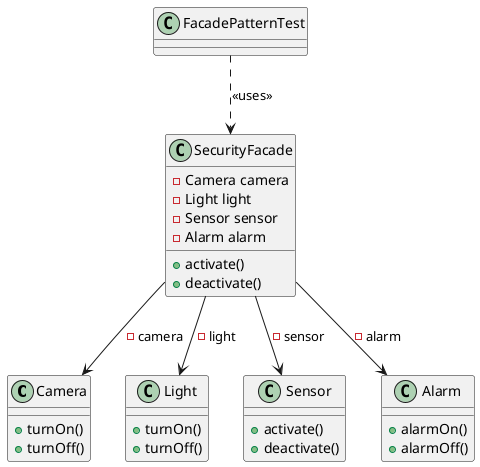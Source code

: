 @startuml

class Camera {
    +turnOn()
    +turnOff()
}

class Light {
    +turnOn()
    +turnOff()
}

class Sensor {
    +activate()
    +deactivate()
}

class Alarm {
    +alarmOn()
    +alarmOff()
}

class SecurityFacade {
    -Camera camera
    -Light light
    -Sensor sensor
    -Alarm alarm

    +activate()
    +deactivate()
}

class FacadePatternTest {
}

SecurityFacade --> Camera: -camera
SecurityFacade --> Light: -light
SecurityFacade --> Sensor: -sensor
SecurityFacade --> Alarm: -alarm

FacadePatternTest .down.> SecurityFacade: <<uses>>

@enduml
